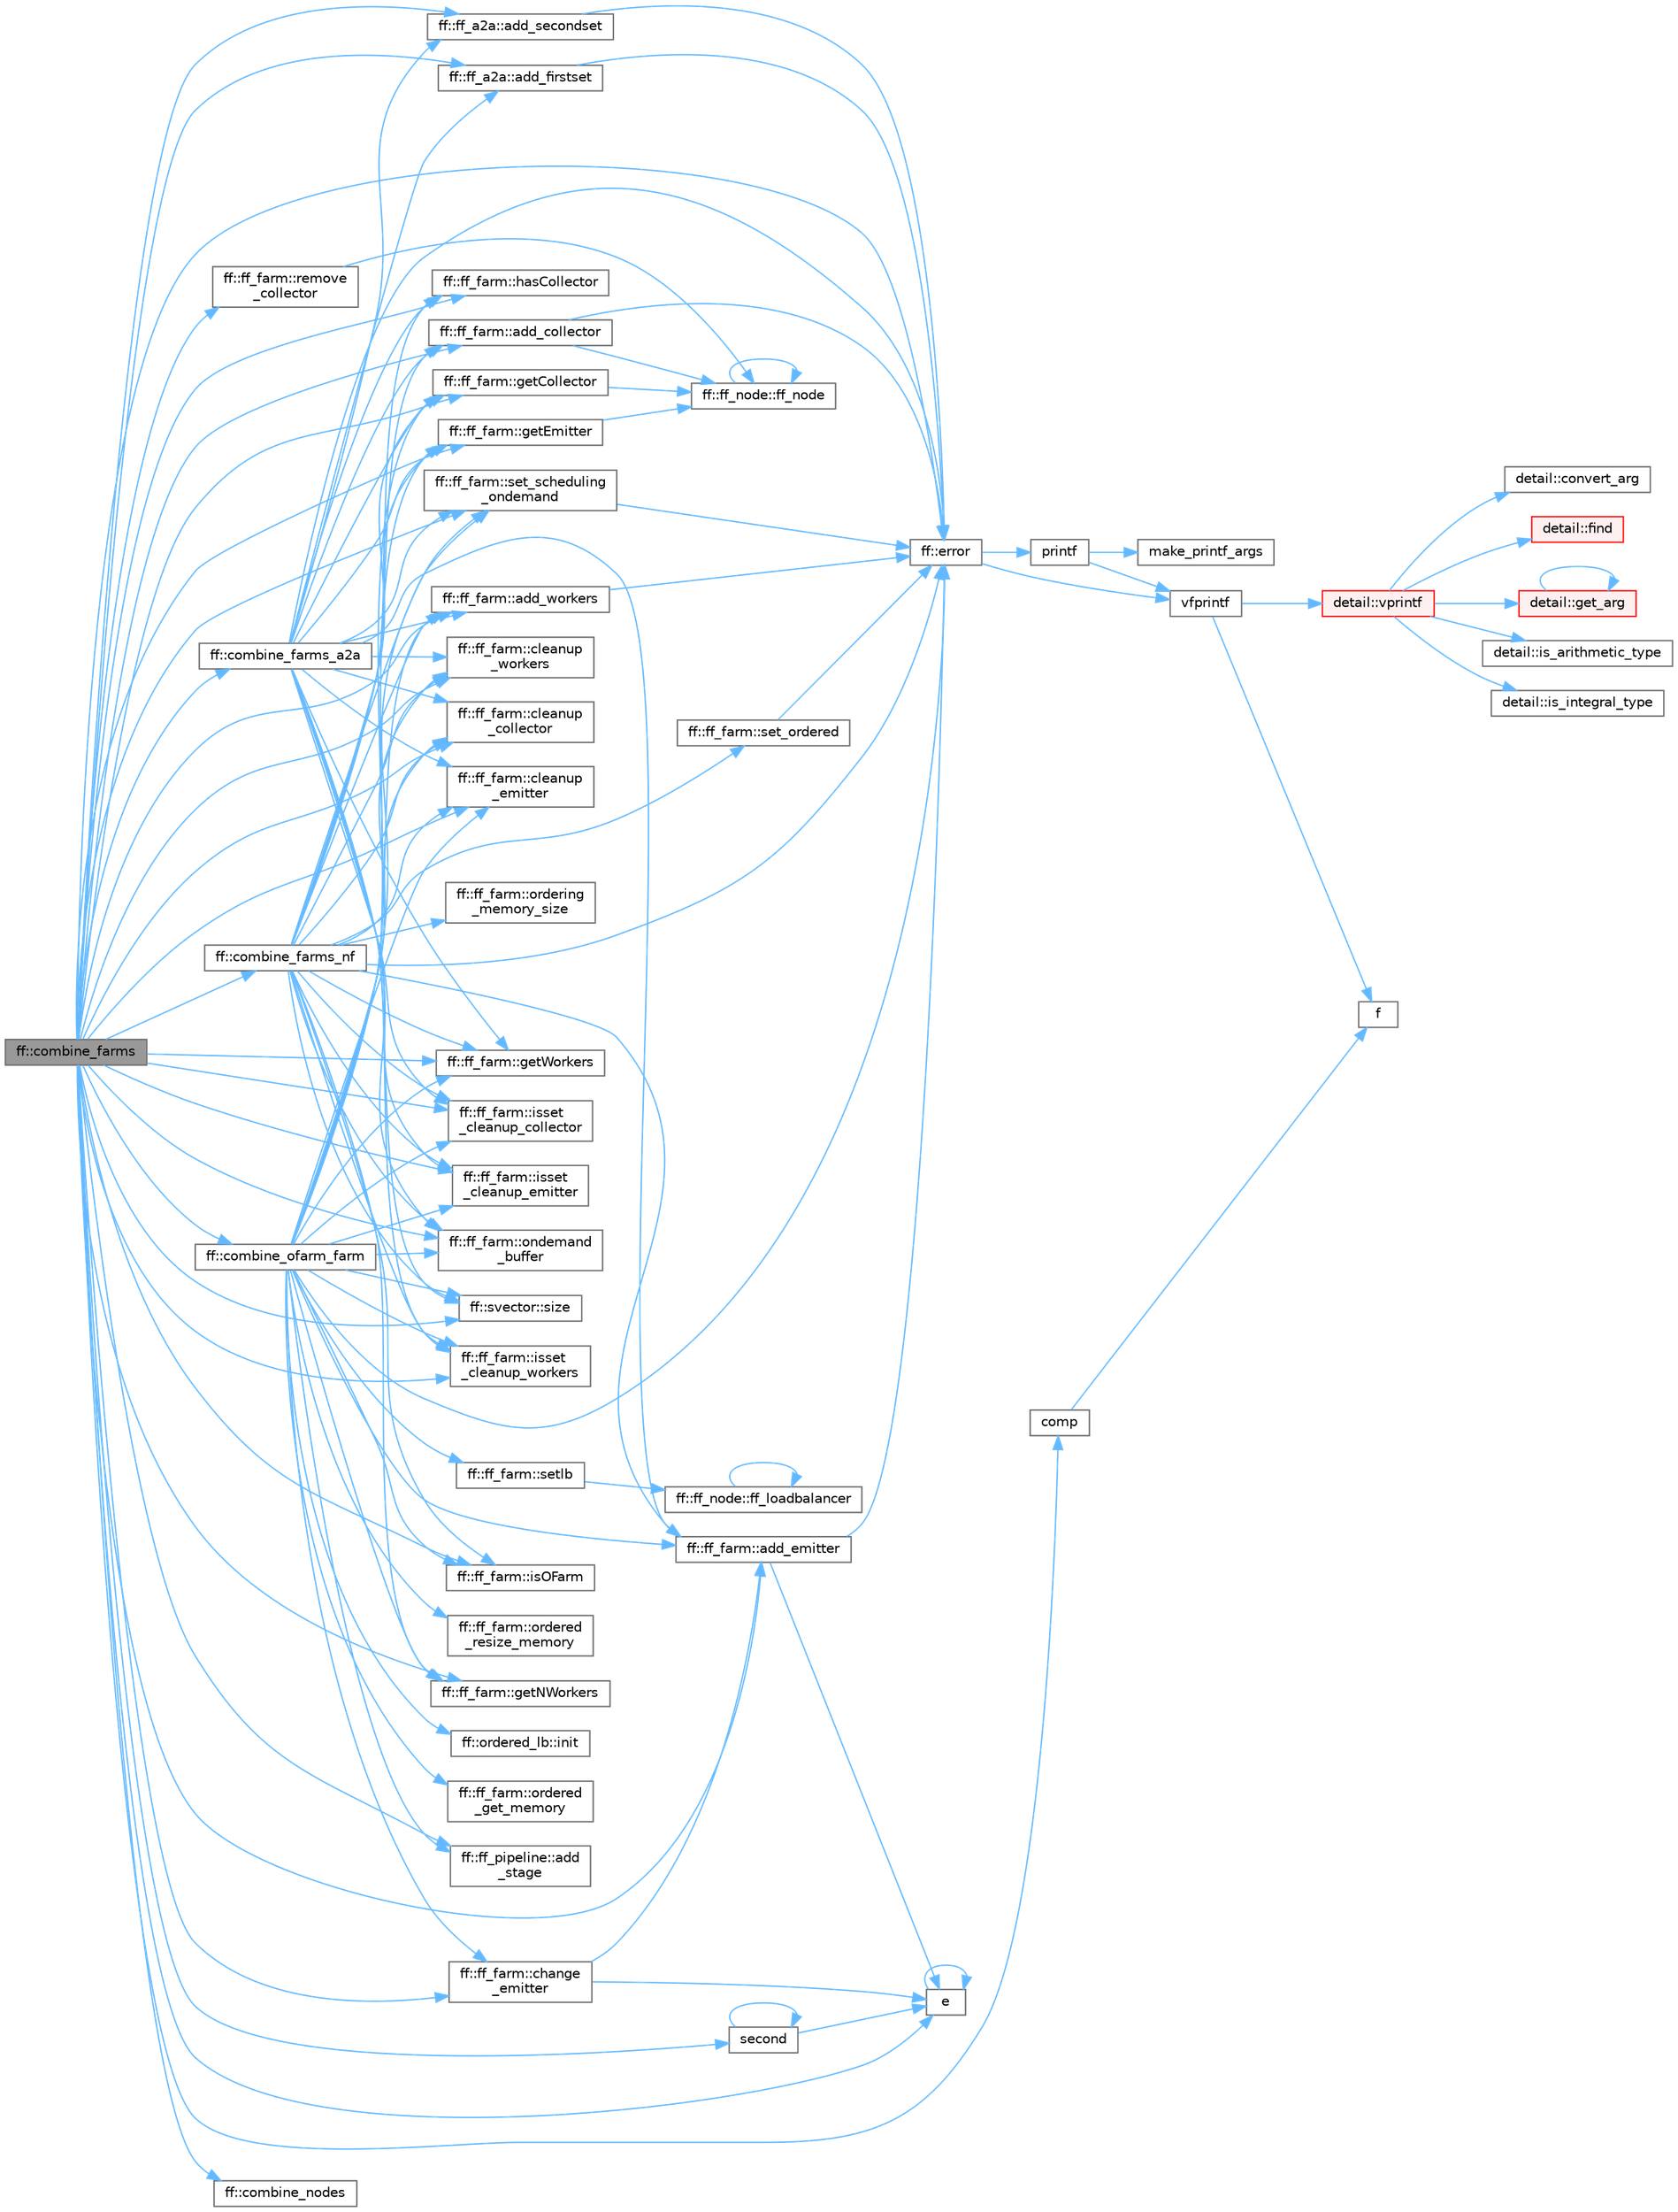 digraph "ff::combine_farms"
{
 // LATEX_PDF_SIZE
  bgcolor="transparent";
  edge [fontname=Helvetica,fontsize=10,labelfontname=Helvetica,labelfontsize=10];
  node [fontname=Helvetica,fontsize=10,shape=box,height=0.2,width=0.4];
  rankdir="LR";
  Node1 [id="Node000001",label="ff::combine_farms",height=0.2,width=0.4,color="gray40", fillcolor="grey60", style="filled", fontcolor="black",tooltip=" "];
  Node1 -> Node2 [id="edge1_Node000001_Node000002",color="steelblue1",style="solid",tooltip=" "];
  Node2 [id="Node000002",label="ff::ff_farm::add_collector",height=0.2,width=0.4,color="grey40", fillcolor="white", style="filled",URL="$classff_1_1ff__farm.html#ad8117ca2bc937e6be844af50ca6d2b87",tooltip="Adds the collector"];
  Node2 -> Node3 [id="edge2_Node000002_Node000003",color="steelblue1",style="solid",tooltip=" "];
  Node3 [id="Node000003",label="ff::error",height=0.2,width=0.4,color="grey40", fillcolor="white", style="filled",URL="$namespaceff.html#a27d926d29b55e019eba5b70672301d82",tooltip=" "];
  Node3 -> Node4 [id="edge3_Node000003_Node000004",color="steelblue1",style="solid",tooltip=" "];
  Node4 [id="Node000004",label="printf",height=0.2,width=0.4,color="grey40", fillcolor="white", style="filled",URL="$printf_8h.html#aee3ed3a831f25f07e7be3919fff2203a",tooltip=" "];
  Node4 -> Node5 [id="edge4_Node000004_Node000005",color="steelblue1",style="solid",tooltip=" "];
  Node5 [id="Node000005",label="make_printf_args",height=0.2,width=0.4,color="grey40", fillcolor="white", style="filled",URL="$printf_8h.html#a27dcc0efcda04388971dbea3c875f122",tooltip=" "];
  Node4 -> Node6 [id="edge5_Node000004_Node000006",color="steelblue1",style="solid",tooltip=" "];
  Node6 [id="Node000006",label="vfprintf",height=0.2,width=0.4,color="grey40", fillcolor="white", style="filled",URL="$printf_8h.html#abb30aad964fc771fb52cf3ad88649df2",tooltip=" "];
  Node6 -> Node7 [id="edge6_Node000006_Node000007",color="steelblue1",style="solid",tooltip=" "];
  Node7 [id="Node000007",label="f",height=0.2,width=0.4,color="grey40", fillcolor="white", style="filled",URL="$cxx11__tensor__map_8cpp.html#a7f507fea02198f6cb81c86640c7b1a4e",tooltip=" "];
  Node6 -> Node8 [id="edge7_Node000006_Node000008",color="steelblue1",style="solid",tooltip=" "];
  Node8 [id="Node000008",label="detail::vprintf",height=0.2,width=0.4,color="red", fillcolor="#FFF0F0", style="filled",URL="$namespacedetail.html#a1c8c2218e4c822aa8f743fb9c573717f",tooltip=" "];
  Node8 -> Node9 [id="edge8_Node000008_Node000009",color="steelblue1",style="solid",tooltip=" "];
  Node9 [id="Node000009",label="detail::convert_arg",height=0.2,width=0.4,color="grey40", fillcolor="white", style="filled",URL="$namespacedetail.html#a03c11572c9a664266d6925f327dec7f3",tooltip=" "];
  Node8 -> Node10 [id="edge9_Node000008_Node000010",color="steelblue1",style="solid",tooltip=" "];
  Node10 [id="Node000010",label="detail::find",height=0.2,width=0.4,color="red", fillcolor="#FFF0F0", style="filled",URL="$namespacedetail.html#a6b71952fab3dc32f3edb2c3e9811d8d9",tooltip=" "];
  Node8 -> Node12 [id="edge10_Node000008_Node000012",color="steelblue1",style="solid",tooltip=" "];
  Node12 [id="Node000012",label="detail::get_arg",height=0.2,width=0.4,color="red", fillcolor="#FFF0F0", style="filled",URL="$namespacedetail.html#a342ef250e45bd09b2ef666b6fae1c355",tooltip=" "];
  Node12 -> Node12 [id="edge11_Node000012_Node000012",color="steelblue1",style="solid",tooltip=" "];
  Node8 -> Node14 [id="edge12_Node000008_Node000014",color="steelblue1",style="solid",tooltip=" "];
  Node14 [id="Node000014",label="detail::is_arithmetic_type",height=0.2,width=0.4,color="grey40", fillcolor="white", style="filled",URL="$namespacedetail.html#a802c50a56a3495fdab6020b375ba1389",tooltip=" "];
  Node8 -> Node15 [id="edge13_Node000008_Node000015",color="steelblue1",style="solid",tooltip=" "];
  Node15 [id="Node000015",label="detail::is_integral_type",height=0.2,width=0.4,color="grey40", fillcolor="white", style="filled",URL="$namespacedetail.html#a2a60f8d1bee41b803f43fc42b707b5d1",tooltip=" "];
  Node3 -> Node6 [id="edge14_Node000003_Node000006",color="steelblue1",style="solid",tooltip=" "];
  Node2 -> Node35 [id="edge15_Node000002_Node000035",color="steelblue1",style="solid",tooltip=" "];
  Node35 [id="Node000035",label="ff::ff_node::ff_node",height=0.2,width=0.4,color="grey40", fillcolor="white", style="filled",URL="$classff_1_1ff__node.html#a53ab8b2244539766bdea3eb65cb04f9b",tooltip=" "];
  Node35 -> Node35 [id="edge16_Node000035_Node000035",color="steelblue1",style="solid",tooltip=" "];
  Node1 -> Node36 [id="edge17_Node000001_Node000036",color="steelblue1",style="solid",tooltip=" "];
  Node36 [id="Node000036",label="ff::ff_farm::add_emitter",height=0.2,width=0.4,color="grey40", fillcolor="white", style="filled",URL="$classff_1_1ff__farm.html#a6ac3d4cd02f14fcc1e0f0474eea1fa44",tooltip="Adds the emitter"];
  Node36 -> Node37 [id="edge18_Node000036_Node000037",color="steelblue1",style="solid",tooltip=" "];
  Node37 [id="Node000037",label="e",height=0.2,width=0.4,color="grey40", fillcolor="white", style="filled",URL="$_cwise__array__power__array_8cpp.html#a9cb86ff854760bf91a154f2724a9101d",tooltip=" "];
  Node37 -> Node37 [id="edge19_Node000037_Node000037",color="steelblue1",style="solid",tooltip=" "];
  Node36 -> Node3 [id="edge20_Node000036_Node000003",color="steelblue1",style="solid",tooltip=" "];
  Node1 -> Node38 [id="edge21_Node000001_Node000038",color="steelblue1",style="solid",tooltip=" "];
  Node38 [id="Node000038",label="ff::ff_a2a::add_firstset",height=0.2,width=0.4,color="grey40", fillcolor="white", style="filled",URL="$classff_1_1ff__a2a.html#aad8fb5f7aafd141da9b6fedfb5a24437",tooltip=" "];
  Node38 -> Node3 [id="edge22_Node000038_Node000003",color="steelblue1",style="solid",tooltip=" "];
  Node1 -> Node39 [id="edge23_Node000001_Node000039",color="steelblue1",style="solid",tooltip=" "];
  Node39 [id="Node000039",label="ff::ff_a2a::add_secondset",height=0.2,width=0.4,color="grey40", fillcolor="white", style="filled",URL="$classff_1_1ff__a2a.html#a32fb5256015bab02ecd879cda0b371e5",tooltip=" "];
  Node39 -> Node3 [id="edge24_Node000039_Node000003",color="steelblue1",style="solid",tooltip=" "];
  Node1 -> Node40 [id="edge25_Node000001_Node000040",color="steelblue1",style="solid",tooltip=" "];
  Node40 [id="Node000040",label="ff::ff_pipeline::add\l_stage",height=0.2,width=0.4,color="grey40", fillcolor="white", style="filled",URL="$classff_1_1ff__pipeline.html#ab58d4873ed5492773a5dc0b013eaebc5",tooltip="It adds a stage to the pipeline"];
  Node1 -> Node41 [id="edge26_Node000001_Node000041",color="steelblue1",style="solid",tooltip=" "];
  Node41 [id="Node000041",label="ff::ff_farm::add_workers",height=0.2,width=0.4,color="grey40", fillcolor="white", style="filled",URL="$classff_1_1ff__farm.html#abcc6e24c3d7ca03c67e4206f829d1c0b",tooltip="Adds workers to the form"];
  Node41 -> Node3 [id="edge27_Node000041_Node000003",color="steelblue1",style="solid",tooltip=" "];
  Node1 -> Node42 [id="edge28_Node000001_Node000042",color="steelblue1",style="solid",tooltip=" "];
  Node42 [id="Node000042",label="ff::ff_farm::change\l_emitter",height=0.2,width=0.4,color="grey40", fillcolor="white", style="filled",URL="$classff_1_1ff__farm.html#a17f418832c94e59af06ae80909d422b9",tooltip=" "];
  Node42 -> Node36 [id="edge29_Node000042_Node000036",color="steelblue1",style="solid",tooltip=" "];
  Node42 -> Node37 [id="edge30_Node000042_Node000037",color="steelblue1",style="solid",tooltip=" "];
  Node1 -> Node43 [id="edge31_Node000001_Node000043",color="steelblue1",style="solid",tooltip=" "];
  Node43 [id="Node000043",label="ff::ff_farm::cleanup\l_collector",height=0.2,width=0.4,color="grey40", fillcolor="white", style="filled",URL="$classff_1_1ff__farm.html#a55375ed56d7f6d989a3f4276e39ed796",tooltip=" "];
  Node1 -> Node44 [id="edge32_Node000001_Node000044",color="steelblue1",style="solid",tooltip=" "];
  Node44 [id="Node000044",label="ff::ff_farm::cleanup\l_emitter",height=0.2,width=0.4,color="grey40", fillcolor="white", style="filled",URL="$classff_1_1ff__farm.html#a37c235b1b117b126f381e10960c34123",tooltip=" "];
  Node1 -> Node45 [id="edge33_Node000001_Node000045",color="steelblue1",style="solid",tooltip=" "];
  Node45 [id="Node000045",label="ff::ff_farm::cleanup\l_workers",height=0.2,width=0.4,color="grey40", fillcolor="white", style="filled",URL="$classff_1_1ff__farm.html#ac2c4fef13d5554d25d60cb12a701a153",tooltip=" "];
  Node1 -> Node46 [id="edge34_Node000001_Node000046",color="steelblue1",style="solid",tooltip=" "];
  Node46 [id="Node000046",label="ff::combine_farms_a2a",height=0.2,width=0.4,color="grey40", fillcolor="white", style="filled",URL="$namespaceff.html#a0287483c11dd1cf9db892ff019145117",tooltip=" "];
  Node46 -> Node2 [id="edge35_Node000046_Node000002",color="steelblue1",style="solid",tooltip=" "];
  Node46 -> Node36 [id="edge36_Node000046_Node000036",color="steelblue1",style="solid",tooltip=" "];
  Node46 -> Node38 [id="edge37_Node000046_Node000038",color="steelblue1",style="solid",tooltip=" "];
  Node46 -> Node39 [id="edge38_Node000046_Node000039",color="steelblue1",style="solid",tooltip=" "];
  Node46 -> Node41 [id="edge39_Node000046_Node000041",color="steelblue1",style="solid",tooltip=" "];
  Node46 -> Node43 [id="edge40_Node000046_Node000043",color="steelblue1",style="solid",tooltip=" "];
  Node46 -> Node44 [id="edge41_Node000046_Node000044",color="steelblue1",style="solid",tooltip=" "];
  Node46 -> Node45 [id="edge42_Node000046_Node000045",color="steelblue1",style="solid",tooltip=" "];
  Node46 -> Node3 [id="edge43_Node000046_Node000003",color="steelblue1",style="solid",tooltip=" "];
  Node46 -> Node47 [id="edge44_Node000046_Node000047",color="steelblue1",style="solid",tooltip=" "];
  Node47 [id="Node000047",label="ff::ff_farm::getCollector",height=0.2,width=0.4,color="grey40", fillcolor="white", style="filled",URL="$classff_1_1ff__farm.html#af88d021b0d4df352b5f025f531f07da8",tooltip="Gets Collector"];
  Node47 -> Node35 [id="edge45_Node000047_Node000035",color="steelblue1",style="solid",tooltip=" "];
  Node46 -> Node48 [id="edge46_Node000046_Node000048",color="steelblue1",style="solid",tooltip=" "];
  Node48 [id="Node000048",label="ff::ff_farm::getEmitter",height=0.2,width=0.4,color="grey40", fillcolor="white", style="filled",URL="$classff_1_1ff__farm.html#ad05568d154a61549f346beb386bde880",tooltip="Gets Emitter"];
  Node48 -> Node35 [id="edge47_Node000048_Node000035",color="steelblue1",style="solid",tooltip=" "];
  Node46 -> Node49 [id="edge48_Node000046_Node000049",color="steelblue1",style="solid",tooltip=" "];
  Node49 [id="Node000049",label="ff::ff_farm::getWorkers",height=0.2,width=0.4,color="grey40", fillcolor="white", style="filled",URL="$classff_1_1ff__farm.html#a67596a94ae016f648b2793a90b96a5de",tooltip=" "];
  Node46 -> Node50 [id="edge49_Node000046_Node000050",color="steelblue1",style="solid",tooltip=" "];
  Node50 [id="Node000050",label="ff::ff_farm::hasCollector",height=0.2,width=0.4,color="grey40", fillcolor="white", style="filled",URL="$classff_1_1ff__farm.html#a5c5dc54cb6a91caacf2d316f5c3a19ad",tooltip=" "];
  Node46 -> Node51 [id="edge50_Node000046_Node000051",color="steelblue1",style="solid",tooltip=" "];
  Node51 [id="Node000051",label="ff::ff_farm::isset\l_cleanup_collector",height=0.2,width=0.4,color="grey40", fillcolor="white", style="filled",URL="$classff_1_1ff__farm.html#a591b4bdeb3375d475330e6945c52484c",tooltip=" "];
  Node46 -> Node52 [id="edge51_Node000046_Node000052",color="steelblue1",style="solid",tooltip=" "];
  Node52 [id="Node000052",label="ff::ff_farm::isset\l_cleanup_emitter",height=0.2,width=0.4,color="grey40", fillcolor="white", style="filled",URL="$classff_1_1ff__farm.html#ac8803613f5de1180171cd62e03ec801e",tooltip=" "];
  Node46 -> Node53 [id="edge52_Node000046_Node000053",color="steelblue1",style="solid",tooltip=" "];
  Node53 [id="Node000053",label="ff::ff_farm::isset\l_cleanup_workers",height=0.2,width=0.4,color="grey40", fillcolor="white", style="filled",URL="$classff_1_1ff__farm.html#a14081c9431839c4c209e15f089bd01c9",tooltip=" "];
  Node46 -> Node54 [id="edge53_Node000046_Node000054",color="steelblue1",style="solid",tooltip=" "];
  Node54 [id="Node000054",label="ff::ff_farm::ondemand\l_buffer",height=0.2,width=0.4,color="grey40", fillcolor="white", style="filled",URL="$classff_1_1ff__farm.html#a9f977a79be588062b5065282e343b7bf",tooltip=" "];
  Node46 -> Node55 [id="edge54_Node000046_Node000055",color="steelblue1",style="solid",tooltip=" "];
  Node55 [id="Node000055",label="ff::ff_farm::set_scheduling\l_ondemand",height=0.2,width=0.4,color="grey40", fillcolor="white", style="filled",URL="$classff_1_1ff__farm.html#a259e203b6eaf044985781f0a8668b9ae",tooltip="Set scheduling with on demand polity"];
  Node55 -> Node3 [id="edge55_Node000055_Node000003",color="steelblue1",style="solid",tooltip=" "];
  Node46 -> Node56 [id="edge56_Node000046_Node000056",color="steelblue1",style="solid",tooltip=" "];
  Node56 [id="Node000056",label="ff::svector::size",height=0.2,width=0.4,color="grey40", fillcolor="white", style="filled",URL="$classff_1_1svector.html#a29125256281f793b0808ecfae6ea68ec",tooltip=" "];
  Node1 -> Node57 [id="edge57_Node000001_Node000057",color="steelblue1",style="solid",tooltip=" "];
  Node57 [id="Node000057",label="ff::combine_farms_nf",height=0.2,width=0.4,color="grey40", fillcolor="white", style="filled",URL="$namespaceff.html#af438894899343956b21b15b3ebe06fda",tooltip=" "];
  Node57 -> Node2 [id="edge58_Node000057_Node000002",color="steelblue1",style="solid",tooltip=" "];
  Node57 -> Node36 [id="edge59_Node000057_Node000036",color="steelblue1",style="solid",tooltip=" "];
  Node57 -> Node41 [id="edge60_Node000057_Node000041",color="steelblue1",style="solid",tooltip=" "];
  Node57 -> Node43 [id="edge61_Node000057_Node000043",color="steelblue1",style="solid",tooltip=" "];
  Node57 -> Node44 [id="edge62_Node000057_Node000044",color="steelblue1",style="solid",tooltip=" "];
  Node57 -> Node45 [id="edge63_Node000057_Node000045",color="steelblue1",style="solid",tooltip=" "];
  Node57 -> Node3 [id="edge64_Node000057_Node000003",color="steelblue1",style="solid",tooltip=" "];
  Node57 -> Node47 [id="edge65_Node000057_Node000047",color="steelblue1",style="solid",tooltip=" "];
  Node57 -> Node48 [id="edge66_Node000057_Node000048",color="steelblue1",style="solid",tooltip=" "];
  Node57 -> Node58 [id="edge67_Node000057_Node000058",color="steelblue1",style="solid",tooltip=" "];
  Node58 [id="Node000058",label="ff::ff_farm::getNWorkers",height=0.2,width=0.4,color="grey40", fillcolor="white", style="filled",URL="$classff_1_1ff__farm.html#ae6192a38eca0601a767f4c01c93b79d2",tooltip=" "];
  Node57 -> Node49 [id="edge68_Node000057_Node000049",color="steelblue1",style="solid",tooltip=" "];
  Node57 -> Node50 [id="edge69_Node000057_Node000050",color="steelblue1",style="solid",tooltip=" "];
  Node57 -> Node59 [id="edge70_Node000057_Node000059",color="steelblue1",style="solid",tooltip=" "];
  Node59 [id="Node000059",label="ff::ff_farm::isOFarm",height=0.2,width=0.4,color="grey40", fillcolor="white", style="filled",URL="$classff_1_1ff__farm.html#aa10cc13201ed73a959db23e93d5a6398",tooltip=" "];
  Node57 -> Node51 [id="edge71_Node000057_Node000051",color="steelblue1",style="solid",tooltip=" "];
  Node57 -> Node52 [id="edge72_Node000057_Node000052",color="steelblue1",style="solid",tooltip=" "];
  Node57 -> Node53 [id="edge73_Node000057_Node000053",color="steelblue1",style="solid",tooltip=" "];
  Node57 -> Node54 [id="edge74_Node000057_Node000054",color="steelblue1",style="solid",tooltip=" "];
  Node57 -> Node60 [id="edge75_Node000057_Node000060",color="steelblue1",style="solid",tooltip=" "];
  Node60 [id="Node000060",label="ff::ff_farm::ordering\l_memory_size",height=0.2,width=0.4,color="grey40", fillcolor="white", style="filled",URL="$classff_1_1ff__farm.html#a1a0b0581014d22ab13082e379b31dbe4",tooltip=" "];
  Node57 -> Node61 [id="edge76_Node000057_Node000061",color="steelblue1",style="solid",tooltip=" "];
  Node61 [id="Node000061",label="ff::ff_farm::set_ordered",height=0.2,width=0.4,color="grey40", fillcolor="white", style="filled",URL="$classff_1_1ff__farm.html#aab29a7a312aafea479fa34f9dfc9ec24",tooltip="Force ordering."];
  Node61 -> Node3 [id="edge77_Node000061_Node000003",color="steelblue1",style="solid",tooltip=" "];
  Node57 -> Node55 [id="edge78_Node000057_Node000055",color="steelblue1",style="solid",tooltip=" "];
  Node57 -> Node56 [id="edge79_Node000057_Node000056",color="steelblue1",style="solid",tooltip=" "];
  Node1 -> Node62 [id="edge80_Node000001_Node000062",color="steelblue1",style="solid",tooltip=" "];
  Node62 [id="Node000062",label="ff::combine_nodes",height=0.2,width=0.4,color="grey40", fillcolor="white", style="filled",URL="$namespaceff.html#a2ce77ee29eb233abeb77d7b2800af810",tooltip=" "];
  Node1 -> Node63 [id="edge81_Node000001_Node000063",color="steelblue1",style="solid",tooltip=" "];
  Node63 [id="Node000063",label="ff::combine_ofarm_farm",height=0.2,width=0.4,color="grey40", fillcolor="white", style="filled",URL="$namespaceff.html#ae665dbb7574841d499c1200dbda972ba",tooltip=" "];
  Node63 -> Node36 [id="edge82_Node000063_Node000036",color="steelblue1",style="solid",tooltip=" "];
  Node63 -> Node40 [id="edge83_Node000063_Node000040",color="steelblue1",style="solid",tooltip=" "];
  Node63 -> Node41 [id="edge84_Node000063_Node000041",color="steelblue1",style="solid",tooltip=" "];
  Node63 -> Node42 [id="edge85_Node000063_Node000042",color="steelblue1",style="solid",tooltip=" "];
  Node63 -> Node43 [id="edge86_Node000063_Node000043",color="steelblue1",style="solid",tooltip=" "];
  Node63 -> Node44 [id="edge87_Node000063_Node000044",color="steelblue1",style="solid",tooltip=" "];
  Node63 -> Node45 [id="edge88_Node000063_Node000045",color="steelblue1",style="solid",tooltip=" "];
  Node63 -> Node3 [id="edge89_Node000063_Node000003",color="steelblue1",style="solid",tooltip=" "];
  Node63 -> Node47 [id="edge90_Node000063_Node000047",color="steelblue1",style="solid",tooltip=" "];
  Node63 -> Node48 [id="edge91_Node000063_Node000048",color="steelblue1",style="solid",tooltip=" "];
  Node63 -> Node58 [id="edge92_Node000063_Node000058",color="steelblue1",style="solid",tooltip=" "];
  Node63 -> Node49 [id="edge93_Node000063_Node000049",color="steelblue1",style="solid",tooltip=" "];
  Node63 -> Node64 [id="edge94_Node000063_Node000064",color="steelblue1",style="solid",tooltip=" "];
  Node64 [id="Node000064",label="ff::ordered_lb::init",height=0.2,width=0.4,color="grey40", fillcolor="white", style="filled",URL="$structff_1_1ordered__lb.html#a59740834975bd878679e986ac67e7aab",tooltip=" "];
  Node63 -> Node59 [id="edge95_Node000063_Node000059",color="steelblue1",style="solid",tooltip=" "];
  Node63 -> Node51 [id="edge96_Node000063_Node000051",color="steelblue1",style="solid",tooltip=" "];
  Node63 -> Node52 [id="edge97_Node000063_Node000052",color="steelblue1",style="solid",tooltip=" "];
  Node63 -> Node53 [id="edge98_Node000063_Node000053",color="steelblue1",style="solid",tooltip=" "];
  Node63 -> Node54 [id="edge99_Node000063_Node000054",color="steelblue1",style="solid",tooltip=" "];
  Node63 -> Node65 [id="edge100_Node000063_Node000065",color="steelblue1",style="solid",tooltip=" "];
  Node65 [id="Node000065",label="ff::ff_farm::ordered\l_get_memory",height=0.2,width=0.4,color="grey40", fillcolor="white", style="filled",URL="$classff_1_1ff__farm.html#a37d2a03d393c9b650355dcb81367441d",tooltip=" "];
  Node63 -> Node66 [id="edge101_Node000063_Node000066",color="steelblue1",style="solid",tooltip=" "];
  Node66 [id="Node000066",label="ff::ff_farm::ordered\l_resize_memory",height=0.2,width=0.4,color="grey40", fillcolor="white", style="filled",URL="$classff_1_1ff__farm.html#a9544735c9a4f72824e4aa6b77f8fa7a7",tooltip=" "];
  Node63 -> Node55 [id="edge102_Node000063_Node000055",color="steelblue1",style="solid",tooltip=" "];
  Node63 -> Node67 [id="edge103_Node000063_Node000067",color="steelblue1",style="solid",tooltip=" "];
  Node67 [id="Node000067",label="ff::ff_farm::setlb",height=0.2,width=0.4,color="grey40", fillcolor="white", style="filled",URL="$classff_1_1ff__farm.html#a3068153fc80df8e02564c157b2f783c4",tooltip=" "];
  Node67 -> Node68 [id="edge104_Node000067_Node000068",color="steelblue1",style="solid",tooltip=" "];
  Node68 [id="Node000068",label="ff::ff_node::ff_loadbalancer",height=0.2,width=0.4,color="grey40", fillcolor="white", style="filled",URL="$classff_1_1ff__node.html#a4507398d523881cfadefdf463bfa5962",tooltip=" "];
  Node68 -> Node68 [id="edge105_Node000068_Node000068",color="steelblue1",style="solid",tooltip=" "];
  Node63 -> Node56 [id="edge106_Node000063_Node000056",color="steelblue1",style="solid",tooltip=" "];
  Node1 -> Node69 [id="edge107_Node000001_Node000069",color="steelblue1",style="solid",tooltip=" "];
  Node69 [id="Node000069",label="comp",height=0.2,width=0.4,color="grey40", fillcolor="white", style="filled",URL="$external_2taskflow_2sandbox_2jacobi_2main_8cpp.html#aaa178026ff13e667efcb0104a55252e7",tooltip=" "];
  Node69 -> Node7 [id="edge108_Node000069_Node000007",color="steelblue1",style="solid",tooltip=" "];
  Node1 -> Node37 [id="edge109_Node000001_Node000037",color="steelblue1",style="solid",tooltip=" "];
  Node1 -> Node3 [id="edge110_Node000001_Node000003",color="steelblue1",style="solid",tooltip=" "];
  Node1 -> Node47 [id="edge111_Node000001_Node000047",color="steelblue1",style="solid",tooltip=" "];
  Node1 -> Node48 [id="edge112_Node000001_Node000048",color="steelblue1",style="solid",tooltip=" "];
  Node1 -> Node58 [id="edge113_Node000001_Node000058",color="steelblue1",style="solid",tooltip=" "];
  Node1 -> Node49 [id="edge114_Node000001_Node000049",color="steelblue1",style="solid",tooltip=" "];
  Node1 -> Node50 [id="edge115_Node000001_Node000050",color="steelblue1",style="solid",tooltip=" "];
  Node1 -> Node59 [id="edge116_Node000001_Node000059",color="steelblue1",style="solid",tooltip=" "];
  Node1 -> Node51 [id="edge117_Node000001_Node000051",color="steelblue1",style="solid",tooltip=" "];
  Node1 -> Node52 [id="edge118_Node000001_Node000052",color="steelblue1",style="solid",tooltip=" "];
  Node1 -> Node53 [id="edge119_Node000001_Node000053",color="steelblue1",style="solid",tooltip=" "];
  Node1 -> Node54 [id="edge120_Node000001_Node000054",color="steelblue1",style="solid",tooltip=" "];
  Node1 -> Node70 [id="edge121_Node000001_Node000070",color="steelblue1",style="solid",tooltip=" "];
  Node70 [id="Node000070",label="ff::ff_farm::remove\l_collector",height=0.2,width=0.4,color="grey40", fillcolor="white", style="filled",URL="$classff_1_1ff__farm.html#a5fde02281e79ca2a135688e261a7225f",tooltip="Removes the collector"];
  Node70 -> Node35 [id="edge122_Node000070_Node000035",color="steelblue1",style="solid",tooltip=" "];
  Node1 -> Node71 [id="edge123_Node000001_Node000071",color="steelblue1",style="solid",tooltip=" "];
  Node71 [id="Node000071",label="second",height=0.2,width=0.4,color="grey40", fillcolor="white", style="filled",URL="$second___n_o_n_e_8f.html#ae9f971a8b343bd2fcb85c3b16da97f10",tooltip="SECOND returns nothing"];
  Node71 -> Node37 [id="edge124_Node000071_Node000037",color="steelblue1",style="solid",tooltip=" "];
  Node71 -> Node71 [id="edge125_Node000071_Node000071",color="steelblue1",style="solid",tooltip=" "];
  Node1 -> Node55 [id="edge126_Node000001_Node000055",color="steelblue1",style="solid",tooltip=" "];
  Node1 -> Node56 [id="edge127_Node000001_Node000056",color="steelblue1",style="solid",tooltip=" "];
}
